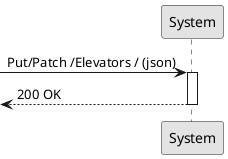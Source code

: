 @startuml
'http://plantuml.com/skinparam.html
skinparam monochrome true
skinparam packageStyle rect
skinparam shadowing false

participant System as route

-> route: Put/Patch /Elevators / (json)
activate route
  <-- route: 200 OK
  deactivate

@enduml